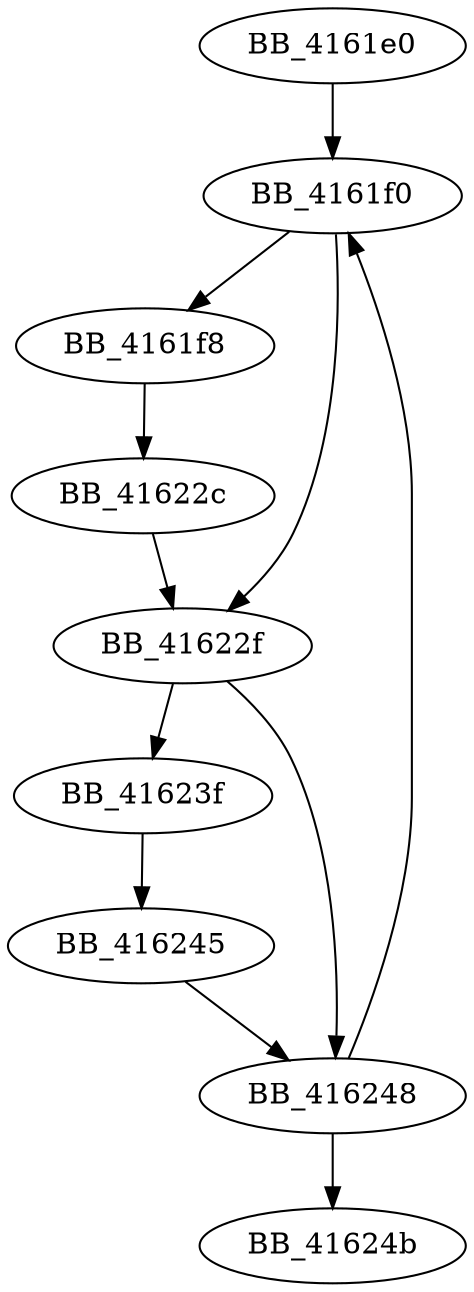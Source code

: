 DiGraph sub_4161E0{
BB_4161e0->BB_4161f0
BB_4161f0->BB_4161f8
BB_4161f0->BB_41622f
BB_4161f8->BB_41622c
BB_41622c->BB_41622f
BB_41622f->BB_41623f
BB_41622f->BB_416248
BB_41623f->BB_416245
BB_416245->BB_416248
BB_416248->BB_4161f0
BB_416248->BB_41624b
}
